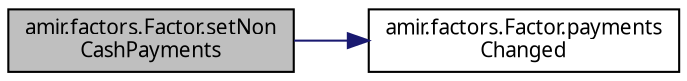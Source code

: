 digraph "amir.factors.Factor.setNonCashPayments"
{
 // LATEX_PDF_SIZE
  edge [fontname="FreeSans.ttf",fontsize="10",labelfontname="FreeSans.ttf",labelfontsize="10"];
  node [fontname="FreeSans.ttf",fontsize="10",shape=record];
  rankdir="LR";
  Node1 [label="amir.factors.Factor.setNon\lCashPayments",height=0.2,width=0.4,color="black", fillcolor="grey75", style="filled", fontcolor="black",tooltip=" "];
  Node1 -> Node2 [color="midnightblue",fontsize="10",style="solid",fontname="FreeSans.ttf"];
  Node2 [label="amir.factors.Factor.payments\lChanged",height=0.2,width=0.4,color="black", fillcolor="white", style="filled",URL="$classamir_1_1factors_1_1_factor.html#ab9c757d33d1641a32f9bf05f4a261ee0",tooltip=" "];
}
